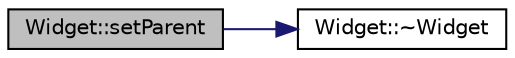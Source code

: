 digraph "Widget::setParent"
{
 // INTERACTIVE_SVG=YES
  edge [fontname="Helvetica",fontsize="10",labelfontname="Helvetica",labelfontsize="10"];
  node [fontname="Helvetica",fontsize="10",shape=record];
  rankdir="LR";
  Node194 [label="Widget::setParent",height=0.2,width=0.4,color="black", fillcolor="grey75", style="filled", fontcolor="black"];
  Node194 -> Node195 [color="midnightblue",fontsize="10",style="solid",fontname="Helvetica"];
  Node195 [label="Widget::~Widget",height=0.2,width=0.4,color="black", fillcolor="white", style="filled",URL="$class_widget.html#abe38c3c1fbcde4c705d76d58208ceb52"];
}
